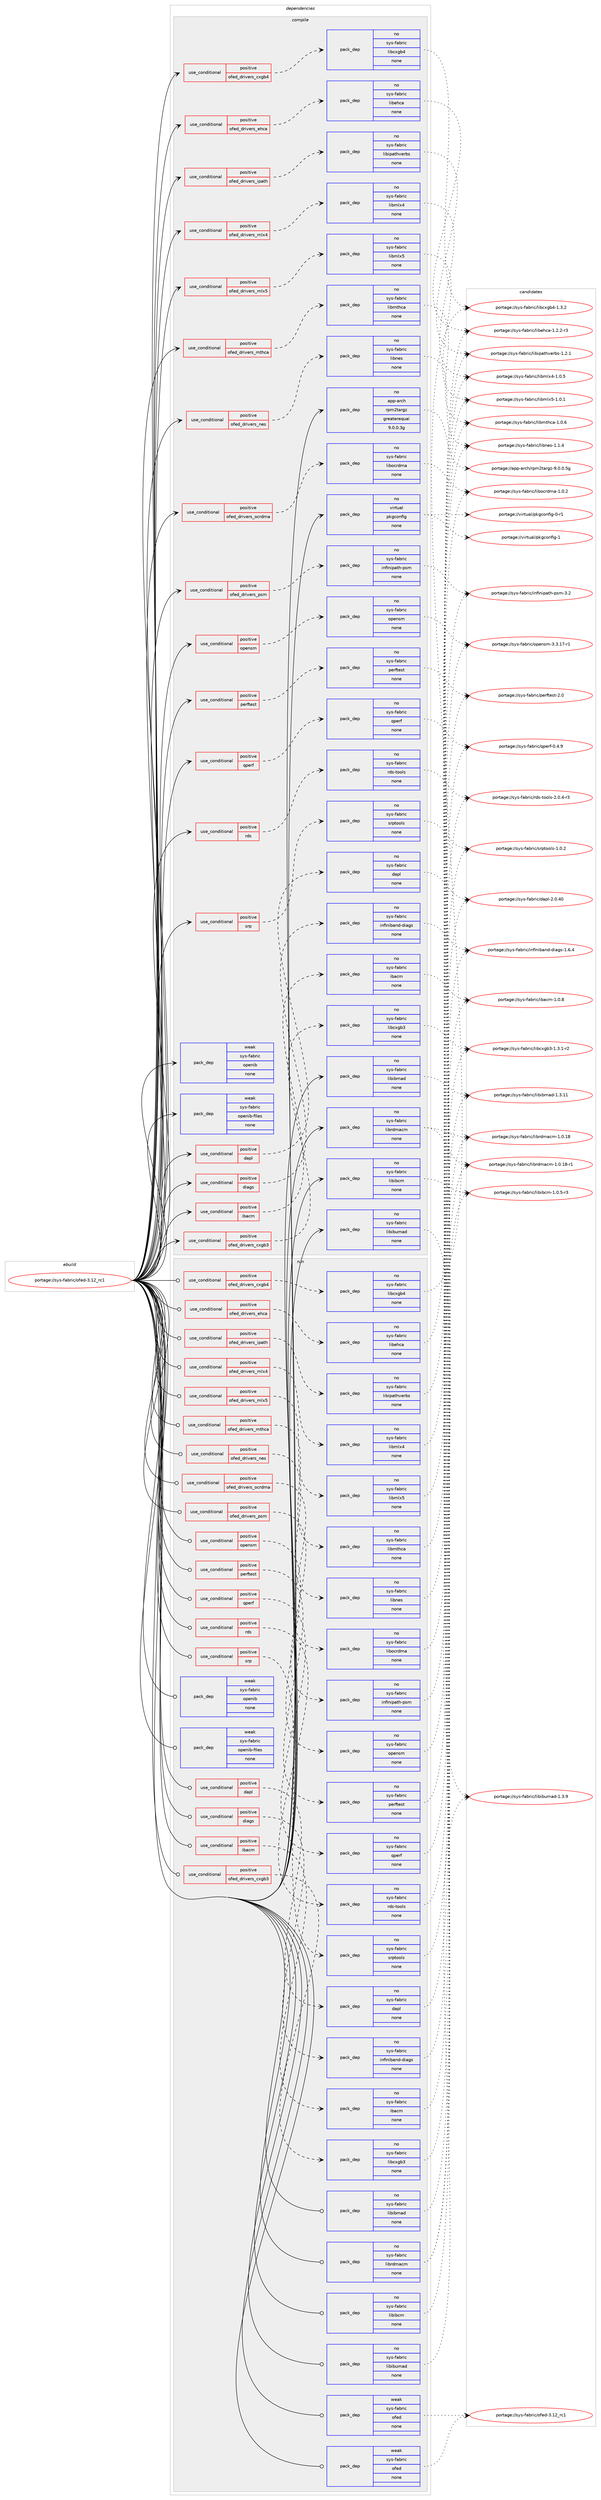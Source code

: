 digraph prolog {

# *************
# Graph options
# *************

newrank=true;
concentrate=true;
compound=true;
graph [rankdir=LR,fontname=Helvetica,fontsize=10,ranksep=1.5];#, ranksep=2.5, nodesep=0.2];
edge  [arrowhead=vee];
node  [fontname=Helvetica,fontsize=10];

# **********
# The ebuild
# **********

subgraph cluster_leftcol {
color=gray;
rank=same;
label=<<i>ebuild</i>>;
id [label="portage://sys-fabric/ofed-3.12_rc1", color=red, width=4, href="../sys-fabric/ofed-3.12_rc1.svg"];
}

# ****************
# The dependencies
# ****************

subgraph cluster_midcol {
color=gray;
label=<<i>dependencies</i>>;
subgraph cluster_compile {
fillcolor="#eeeeee";
style=filled;
label=<<i>compile</i>>;
subgraph cond1804 {
dependency11317 [label=<<TABLE BORDER="0" CELLBORDER="1" CELLSPACING="0" CELLPADDING="4"><TR><TD ROWSPAN="3" CELLPADDING="10">use_conditional</TD></TR><TR><TD>positive</TD></TR><TR><TD>dapl</TD></TR></TABLE>>, shape=none, color=red];
subgraph pack9210 {
dependency11318 [label=<<TABLE BORDER="0" CELLBORDER="1" CELLSPACING="0" CELLPADDING="4" WIDTH="220"><TR><TD ROWSPAN="6" CELLPADDING="30">pack_dep</TD></TR><TR><TD WIDTH="110">no</TD></TR><TR><TD>sys-fabric</TD></TR><TR><TD>dapl</TD></TR><TR><TD>none</TD></TR><TR><TD></TD></TR></TABLE>>, shape=none, color=blue];
}
dependency11317:e -> dependency11318:w [weight=20,style="dashed",arrowhead="vee"];
}
id:e -> dependency11317:w [weight=20,style="solid",arrowhead="vee"];
subgraph cond1805 {
dependency11319 [label=<<TABLE BORDER="0" CELLBORDER="1" CELLSPACING="0" CELLPADDING="4"><TR><TD ROWSPAN="3" CELLPADDING="10">use_conditional</TD></TR><TR><TD>positive</TD></TR><TR><TD>diags</TD></TR></TABLE>>, shape=none, color=red];
subgraph pack9211 {
dependency11320 [label=<<TABLE BORDER="0" CELLBORDER="1" CELLSPACING="0" CELLPADDING="4" WIDTH="220"><TR><TD ROWSPAN="6" CELLPADDING="30">pack_dep</TD></TR><TR><TD WIDTH="110">no</TD></TR><TR><TD>sys-fabric</TD></TR><TR><TD>infiniband-diags</TD></TR><TR><TD>none</TD></TR><TR><TD></TD></TR></TABLE>>, shape=none, color=blue];
}
dependency11319:e -> dependency11320:w [weight=20,style="dashed",arrowhead="vee"];
}
id:e -> dependency11319:w [weight=20,style="solid",arrowhead="vee"];
subgraph cond1806 {
dependency11321 [label=<<TABLE BORDER="0" CELLBORDER="1" CELLSPACING="0" CELLPADDING="4"><TR><TD ROWSPAN="3" CELLPADDING="10">use_conditional</TD></TR><TR><TD>positive</TD></TR><TR><TD>ibacm</TD></TR></TABLE>>, shape=none, color=red];
subgraph pack9212 {
dependency11322 [label=<<TABLE BORDER="0" CELLBORDER="1" CELLSPACING="0" CELLPADDING="4" WIDTH="220"><TR><TD ROWSPAN="6" CELLPADDING="30">pack_dep</TD></TR><TR><TD WIDTH="110">no</TD></TR><TR><TD>sys-fabric</TD></TR><TR><TD>ibacm</TD></TR><TR><TD>none</TD></TR><TR><TD></TD></TR></TABLE>>, shape=none, color=blue];
}
dependency11321:e -> dependency11322:w [weight=20,style="dashed",arrowhead="vee"];
}
id:e -> dependency11321:w [weight=20,style="solid",arrowhead="vee"];
subgraph cond1807 {
dependency11323 [label=<<TABLE BORDER="0" CELLBORDER="1" CELLSPACING="0" CELLPADDING="4"><TR><TD ROWSPAN="3" CELLPADDING="10">use_conditional</TD></TR><TR><TD>positive</TD></TR><TR><TD>ofed_drivers_cxgb3</TD></TR></TABLE>>, shape=none, color=red];
subgraph pack9213 {
dependency11324 [label=<<TABLE BORDER="0" CELLBORDER="1" CELLSPACING="0" CELLPADDING="4" WIDTH="220"><TR><TD ROWSPAN="6" CELLPADDING="30">pack_dep</TD></TR><TR><TD WIDTH="110">no</TD></TR><TR><TD>sys-fabric</TD></TR><TR><TD>libcxgb3</TD></TR><TR><TD>none</TD></TR><TR><TD></TD></TR></TABLE>>, shape=none, color=blue];
}
dependency11323:e -> dependency11324:w [weight=20,style="dashed",arrowhead="vee"];
}
id:e -> dependency11323:w [weight=20,style="solid",arrowhead="vee"];
subgraph cond1808 {
dependency11325 [label=<<TABLE BORDER="0" CELLBORDER="1" CELLSPACING="0" CELLPADDING="4"><TR><TD ROWSPAN="3" CELLPADDING="10">use_conditional</TD></TR><TR><TD>positive</TD></TR><TR><TD>ofed_drivers_cxgb4</TD></TR></TABLE>>, shape=none, color=red];
subgraph pack9214 {
dependency11326 [label=<<TABLE BORDER="0" CELLBORDER="1" CELLSPACING="0" CELLPADDING="4" WIDTH="220"><TR><TD ROWSPAN="6" CELLPADDING="30">pack_dep</TD></TR><TR><TD WIDTH="110">no</TD></TR><TR><TD>sys-fabric</TD></TR><TR><TD>libcxgb4</TD></TR><TR><TD>none</TD></TR><TR><TD></TD></TR></TABLE>>, shape=none, color=blue];
}
dependency11325:e -> dependency11326:w [weight=20,style="dashed",arrowhead="vee"];
}
id:e -> dependency11325:w [weight=20,style="solid",arrowhead="vee"];
subgraph cond1809 {
dependency11327 [label=<<TABLE BORDER="0" CELLBORDER="1" CELLSPACING="0" CELLPADDING="4"><TR><TD ROWSPAN="3" CELLPADDING="10">use_conditional</TD></TR><TR><TD>positive</TD></TR><TR><TD>ofed_drivers_ehca</TD></TR></TABLE>>, shape=none, color=red];
subgraph pack9215 {
dependency11328 [label=<<TABLE BORDER="0" CELLBORDER="1" CELLSPACING="0" CELLPADDING="4" WIDTH="220"><TR><TD ROWSPAN="6" CELLPADDING="30">pack_dep</TD></TR><TR><TD WIDTH="110">no</TD></TR><TR><TD>sys-fabric</TD></TR><TR><TD>libehca</TD></TR><TR><TD>none</TD></TR><TR><TD></TD></TR></TABLE>>, shape=none, color=blue];
}
dependency11327:e -> dependency11328:w [weight=20,style="dashed",arrowhead="vee"];
}
id:e -> dependency11327:w [weight=20,style="solid",arrowhead="vee"];
subgraph cond1810 {
dependency11329 [label=<<TABLE BORDER="0" CELLBORDER="1" CELLSPACING="0" CELLPADDING="4"><TR><TD ROWSPAN="3" CELLPADDING="10">use_conditional</TD></TR><TR><TD>positive</TD></TR><TR><TD>ofed_drivers_ipath</TD></TR></TABLE>>, shape=none, color=red];
subgraph pack9216 {
dependency11330 [label=<<TABLE BORDER="0" CELLBORDER="1" CELLSPACING="0" CELLPADDING="4" WIDTH="220"><TR><TD ROWSPAN="6" CELLPADDING="30">pack_dep</TD></TR><TR><TD WIDTH="110">no</TD></TR><TR><TD>sys-fabric</TD></TR><TR><TD>libipathverbs</TD></TR><TR><TD>none</TD></TR><TR><TD></TD></TR></TABLE>>, shape=none, color=blue];
}
dependency11329:e -> dependency11330:w [weight=20,style="dashed",arrowhead="vee"];
}
id:e -> dependency11329:w [weight=20,style="solid",arrowhead="vee"];
subgraph cond1811 {
dependency11331 [label=<<TABLE BORDER="0" CELLBORDER="1" CELLSPACING="0" CELLPADDING="4"><TR><TD ROWSPAN="3" CELLPADDING="10">use_conditional</TD></TR><TR><TD>positive</TD></TR><TR><TD>ofed_drivers_mlx4</TD></TR></TABLE>>, shape=none, color=red];
subgraph pack9217 {
dependency11332 [label=<<TABLE BORDER="0" CELLBORDER="1" CELLSPACING="0" CELLPADDING="4" WIDTH="220"><TR><TD ROWSPAN="6" CELLPADDING="30">pack_dep</TD></TR><TR><TD WIDTH="110">no</TD></TR><TR><TD>sys-fabric</TD></TR><TR><TD>libmlx4</TD></TR><TR><TD>none</TD></TR><TR><TD></TD></TR></TABLE>>, shape=none, color=blue];
}
dependency11331:e -> dependency11332:w [weight=20,style="dashed",arrowhead="vee"];
}
id:e -> dependency11331:w [weight=20,style="solid",arrowhead="vee"];
subgraph cond1812 {
dependency11333 [label=<<TABLE BORDER="0" CELLBORDER="1" CELLSPACING="0" CELLPADDING="4"><TR><TD ROWSPAN="3" CELLPADDING="10">use_conditional</TD></TR><TR><TD>positive</TD></TR><TR><TD>ofed_drivers_mlx5</TD></TR></TABLE>>, shape=none, color=red];
subgraph pack9218 {
dependency11334 [label=<<TABLE BORDER="0" CELLBORDER="1" CELLSPACING="0" CELLPADDING="4" WIDTH="220"><TR><TD ROWSPAN="6" CELLPADDING="30">pack_dep</TD></TR><TR><TD WIDTH="110">no</TD></TR><TR><TD>sys-fabric</TD></TR><TR><TD>libmlx5</TD></TR><TR><TD>none</TD></TR><TR><TD></TD></TR></TABLE>>, shape=none, color=blue];
}
dependency11333:e -> dependency11334:w [weight=20,style="dashed",arrowhead="vee"];
}
id:e -> dependency11333:w [weight=20,style="solid",arrowhead="vee"];
subgraph cond1813 {
dependency11335 [label=<<TABLE BORDER="0" CELLBORDER="1" CELLSPACING="0" CELLPADDING="4"><TR><TD ROWSPAN="3" CELLPADDING="10">use_conditional</TD></TR><TR><TD>positive</TD></TR><TR><TD>ofed_drivers_mthca</TD></TR></TABLE>>, shape=none, color=red];
subgraph pack9219 {
dependency11336 [label=<<TABLE BORDER="0" CELLBORDER="1" CELLSPACING="0" CELLPADDING="4" WIDTH="220"><TR><TD ROWSPAN="6" CELLPADDING="30">pack_dep</TD></TR><TR><TD WIDTH="110">no</TD></TR><TR><TD>sys-fabric</TD></TR><TR><TD>libmthca</TD></TR><TR><TD>none</TD></TR><TR><TD></TD></TR></TABLE>>, shape=none, color=blue];
}
dependency11335:e -> dependency11336:w [weight=20,style="dashed",arrowhead="vee"];
}
id:e -> dependency11335:w [weight=20,style="solid",arrowhead="vee"];
subgraph cond1814 {
dependency11337 [label=<<TABLE BORDER="0" CELLBORDER="1" CELLSPACING="0" CELLPADDING="4"><TR><TD ROWSPAN="3" CELLPADDING="10">use_conditional</TD></TR><TR><TD>positive</TD></TR><TR><TD>ofed_drivers_nes</TD></TR></TABLE>>, shape=none, color=red];
subgraph pack9220 {
dependency11338 [label=<<TABLE BORDER="0" CELLBORDER="1" CELLSPACING="0" CELLPADDING="4" WIDTH="220"><TR><TD ROWSPAN="6" CELLPADDING="30">pack_dep</TD></TR><TR><TD WIDTH="110">no</TD></TR><TR><TD>sys-fabric</TD></TR><TR><TD>libnes</TD></TR><TR><TD>none</TD></TR><TR><TD></TD></TR></TABLE>>, shape=none, color=blue];
}
dependency11337:e -> dependency11338:w [weight=20,style="dashed",arrowhead="vee"];
}
id:e -> dependency11337:w [weight=20,style="solid",arrowhead="vee"];
subgraph cond1815 {
dependency11339 [label=<<TABLE BORDER="0" CELLBORDER="1" CELLSPACING="0" CELLPADDING="4"><TR><TD ROWSPAN="3" CELLPADDING="10">use_conditional</TD></TR><TR><TD>positive</TD></TR><TR><TD>ofed_drivers_ocrdma</TD></TR></TABLE>>, shape=none, color=red];
subgraph pack9221 {
dependency11340 [label=<<TABLE BORDER="0" CELLBORDER="1" CELLSPACING="0" CELLPADDING="4" WIDTH="220"><TR><TD ROWSPAN="6" CELLPADDING="30">pack_dep</TD></TR><TR><TD WIDTH="110">no</TD></TR><TR><TD>sys-fabric</TD></TR><TR><TD>libocrdma</TD></TR><TR><TD>none</TD></TR><TR><TD></TD></TR></TABLE>>, shape=none, color=blue];
}
dependency11339:e -> dependency11340:w [weight=20,style="dashed",arrowhead="vee"];
}
id:e -> dependency11339:w [weight=20,style="solid",arrowhead="vee"];
subgraph cond1816 {
dependency11341 [label=<<TABLE BORDER="0" CELLBORDER="1" CELLSPACING="0" CELLPADDING="4"><TR><TD ROWSPAN="3" CELLPADDING="10">use_conditional</TD></TR><TR><TD>positive</TD></TR><TR><TD>ofed_drivers_psm</TD></TR></TABLE>>, shape=none, color=red];
subgraph pack9222 {
dependency11342 [label=<<TABLE BORDER="0" CELLBORDER="1" CELLSPACING="0" CELLPADDING="4" WIDTH="220"><TR><TD ROWSPAN="6" CELLPADDING="30">pack_dep</TD></TR><TR><TD WIDTH="110">no</TD></TR><TR><TD>sys-fabric</TD></TR><TR><TD>infinipath-psm</TD></TR><TR><TD>none</TD></TR><TR><TD></TD></TR></TABLE>>, shape=none, color=blue];
}
dependency11341:e -> dependency11342:w [weight=20,style="dashed",arrowhead="vee"];
}
id:e -> dependency11341:w [weight=20,style="solid",arrowhead="vee"];
subgraph cond1817 {
dependency11343 [label=<<TABLE BORDER="0" CELLBORDER="1" CELLSPACING="0" CELLPADDING="4"><TR><TD ROWSPAN="3" CELLPADDING="10">use_conditional</TD></TR><TR><TD>positive</TD></TR><TR><TD>opensm</TD></TR></TABLE>>, shape=none, color=red];
subgraph pack9223 {
dependency11344 [label=<<TABLE BORDER="0" CELLBORDER="1" CELLSPACING="0" CELLPADDING="4" WIDTH="220"><TR><TD ROWSPAN="6" CELLPADDING="30">pack_dep</TD></TR><TR><TD WIDTH="110">no</TD></TR><TR><TD>sys-fabric</TD></TR><TR><TD>opensm</TD></TR><TR><TD>none</TD></TR><TR><TD></TD></TR></TABLE>>, shape=none, color=blue];
}
dependency11343:e -> dependency11344:w [weight=20,style="dashed",arrowhead="vee"];
}
id:e -> dependency11343:w [weight=20,style="solid",arrowhead="vee"];
subgraph cond1818 {
dependency11345 [label=<<TABLE BORDER="0" CELLBORDER="1" CELLSPACING="0" CELLPADDING="4"><TR><TD ROWSPAN="3" CELLPADDING="10">use_conditional</TD></TR><TR><TD>positive</TD></TR><TR><TD>perftest</TD></TR></TABLE>>, shape=none, color=red];
subgraph pack9224 {
dependency11346 [label=<<TABLE BORDER="0" CELLBORDER="1" CELLSPACING="0" CELLPADDING="4" WIDTH="220"><TR><TD ROWSPAN="6" CELLPADDING="30">pack_dep</TD></TR><TR><TD WIDTH="110">no</TD></TR><TR><TD>sys-fabric</TD></TR><TR><TD>perftest</TD></TR><TR><TD>none</TD></TR><TR><TD></TD></TR></TABLE>>, shape=none, color=blue];
}
dependency11345:e -> dependency11346:w [weight=20,style="dashed",arrowhead="vee"];
}
id:e -> dependency11345:w [weight=20,style="solid",arrowhead="vee"];
subgraph cond1819 {
dependency11347 [label=<<TABLE BORDER="0" CELLBORDER="1" CELLSPACING="0" CELLPADDING="4"><TR><TD ROWSPAN="3" CELLPADDING="10">use_conditional</TD></TR><TR><TD>positive</TD></TR><TR><TD>qperf</TD></TR></TABLE>>, shape=none, color=red];
subgraph pack9225 {
dependency11348 [label=<<TABLE BORDER="0" CELLBORDER="1" CELLSPACING="0" CELLPADDING="4" WIDTH="220"><TR><TD ROWSPAN="6" CELLPADDING="30">pack_dep</TD></TR><TR><TD WIDTH="110">no</TD></TR><TR><TD>sys-fabric</TD></TR><TR><TD>qperf</TD></TR><TR><TD>none</TD></TR><TR><TD></TD></TR></TABLE>>, shape=none, color=blue];
}
dependency11347:e -> dependency11348:w [weight=20,style="dashed",arrowhead="vee"];
}
id:e -> dependency11347:w [weight=20,style="solid",arrowhead="vee"];
subgraph cond1820 {
dependency11349 [label=<<TABLE BORDER="0" CELLBORDER="1" CELLSPACING="0" CELLPADDING="4"><TR><TD ROWSPAN="3" CELLPADDING="10">use_conditional</TD></TR><TR><TD>positive</TD></TR><TR><TD>rds</TD></TR></TABLE>>, shape=none, color=red];
subgraph pack9226 {
dependency11350 [label=<<TABLE BORDER="0" CELLBORDER="1" CELLSPACING="0" CELLPADDING="4" WIDTH="220"><TR><TD ROWSPAN="6" CELLPADDING="30">pack_dep</TD></TR><TR><TD WIDTH="110">no</TD></TR><TR><TD>sys-fabric</TD></TR><TR><TD>rds-tools</TD></TR><TR><TD>none</TD></TR><TR><TD></TD></TR></TABLE>>, shape=none, color=blue];
}
dependency11349:e -> dependency11350:w [weight=20,style="dashed",arrowhead="vee"];
}
id:e -> dependency11349:w [weight=20,style="solid",arrowhead="vee"];
subgraph cond1821 {
dependency11351 [label=<<TABLE BORDER="0" CELLBORDER="1" CELLSPACING="0" CELLPADDING="4"><TR><TD ROWSPAN="3" CELLPADDING="10">use_conditional</TD></TR><TR><TD>positive</TD></TR><TR><TD>srp</TD></TR></TABLE>>, shape=none, color=red];
subgraph pack9227 {
dependency11352 [label=<<TABLE BORDER="0" CELLBORDER="1" CELLSPACING="0" CELLPADDING="4" WIDTH="220"><TR><TD ROWSPAN="6" CELLPADDING="30">pack_dep</TD></TR><TR><TD WIDTH="110">no</TD></TR><TR><TD>sys-fabric</TD></TR><TR><TD>srptools</TD></TR><TR><TD>none</TD></TR><TR><TD></TD></TR></TABLE>>, shape=none, color=blue];
}
dependency11351:e -> dependency11352:w [weight=20,style="dashed",arrowhead="vee"];
}
id:e -> dependency11351:w [weight=20,style="solid",arrowhead="vee"];
subgraph pack9228 {
dependency11353 [label=<<TABLE BORDER="0" CELLBORDER="1" CELLSPACING="0" CELLPADDING="4" WIDTH="220"><TR><TD ROWSPAN="6" CELLPADDING="30">pack_dep</TD></TR><TR><TD WIDTH="110">no</TD></TR><TR><TD>app-arch</TD></TR><TR><TD>rpm2targz</TD></TR><TR><TD>greaterequal</TD></TR><TR><TD>9.0.0.3g</TD></TR></TABLE>>, shape=none, color=blue];
}
id:e -> dependency11353:w [weight=20,style="solid",arrowhead="vee"];
subgraph pack9229 {
dependency11354 [label=<<TABLE BORDER="0" CELLBORDER="1" CELLSPACING="0" CELLPADDING="4" WIDTH="220"><TR><TD ROWSPAN="6" CELLPADDING="30">pack_dep</TD></TR><TR><TD WIDTH="110">no</TD></TR><TR><TD>sys-fabric</TD></TR><TR><TD>libibcm</TD></TR><TR><TD>none</TD></TR><TR><TD></TD></TR></TABLE>>, shape=none, color=blue];
}
id:e -> dependency11354:w [weight=20,style="solid",arrowhead="vee"];
subgraph pack9230 {
dependency11355 [label=<<TABLE BORDER="0" CELLBORDER="1" CELLSPACING="0" CELLPADDING="4" WIDTH="220"><TR><TD ROWSPAN="6" CELLPADDING="30">pack_dep</TD></TR><TR><TD WIDTH="110">no</TD></TR><TR><TD>sys-fabric</TD></TR><TR><TD>libibmad</TD></TR><TR><TD>none</TD></TR><TR><TD></TD></TR></TABLE>>, shape=none, color=blue];
}
id:e -> dependency11355:w [weight=20,style="solid",arrowhead="vee"];
subgraph pack9231 {
dependency11356 [label=<<TABLE BORDER="0" CELLBORDER="1" CELLSPACING="0" CELLPADDING="4" WIDTH="220"><TR><TD ROWSPAN="6" CELLPADDING="30">pack_dep</TD></TR><TR><TD WIDTH="110">no</TD></TR><TR><TD>sys-fabric</TD></TR><TR><TD>libibumad</TD></TR><TR><TD>none</TD></TR><TR><TD></TD></TR></TABLE>>, shape=none, color=blue];
}
id:e -> dependency11356:w [weight=20,style="solid",arrowhead="vee"];
subgraph pack9232 {
dependency11357 [label=<<TABLE BORDER="0" CELLBORDER="1" CELLSPACING="0" CELLPADDING="4" WIDTH="220"><TR><TD ROWSPAN="6" CELLPADDING="30">pack_dep</TD></TR><TR><TD WIDTH="110">no</TD></TR><TR><TD>sys-fabric</TD></TR><TR><TD>librdmacm</TD></TR><TR><TD>none</TD></TR><TR><TD></TD></TR></TABLE>>, shape=none, color=blue];
}
id:e -> dependency11357:w [weight=20,style="solid",arrowhead="vee"];
subgraph pack9233 {
dependency11358 [label=<<TABLE BORDER="0" CELLBORDER="1" CELLSPACING="0" CELLPADDING="4" WIDTH="220"><TR><TD ROWSPAN="6" CELLPADDING="30">pack_dep</TD></TR><TR><TD WIDTH="110">no</TD></TR><TR><TD>virtual</TD></TR><TR><TD>pkgconfig</TD></TR><TR><TD>none</TD></TR><TR><TD></TD></TR></TABLE>>, shape=none, color=blue];
}
id:e -> dependency11358:w [weight=20,style="solid",arrowhead="vee"];
subgraph pack9234 {
dependency11359 [label=<<TABLE BORDER="0" CELLBORDER="1" CELLSPACING="0" CELLPADDING="4" WIDTH="220"><TR><TD ROWSPAN="6" CELLPADDING="30">pack_dep</TD></TR><TR><TD WIDTH="110">weak</TD></TR><TR><TD>sys-fabric</TD></TR><TR><TD>openib</TD></TR><TR><TD>none</TD></TR><TR><TD></TD></TR></TABLE>>, shape=none, color=blue];
}
id:e -> dependency11359:w [weight=20,style="solid",arrowhead="vee"];
subgraph pack9235 {
dependency11360 [label=<<TABLE BORDER="0" CELLBORDER="1" CELLSPACING="0" CELLPADDING="4" WIDTH="220"><TR><TD ROWSPAN="6" CELLPADDING="30">pack_dep</TD></TR><TR><TD WIDTH="110">weak</TD></TR><TR><TD>sys-fabric</TD></TR><TR><TD>openib-files</TD></TR><TR><TD>none</TD></TR><TR><TD></TD></TR></TABLE>>, shape=none, color=blue];
}
id:e -> dependency11360:w [weight=20,style="solid",arrowhead="vee"];
}
subgraph cluster_compileandrun {
fillcolor="#eeeeee";
style=filled;
label=<<i>compile and run</i>>;
}
subgraph cluster_run {
fillcolor="#eeeeee";
style=filled;
label=<<i>run</i>>;
subgraph cond1822 {
dependency11361 [label=<<TABLE BORDER="0" CELLBORDER="1" CELLSPACING="0" CELLPADDING="4"><TR><TD ROWSPAN="3" CELLPADDING="10">use_conditional</TD></TR><TR><TD>positive</TD></TR><TR><TD>dapl</TD></TR></TABLE>>, shape=none, color=red];
subgraph pack9236 {
dependency11362 [label=<<TABLE BORDER="0" CELLBORDER="1" CELLSPACING="0" CELLPADDING="4" WIDTH="220"><TR><TD ROWSPAN="6" CELLPADDING="30">pack_dep</TD></TR><TR><TD WIDTH="110">no</TD></TR><TR><TD>sys-fabric</TD></TR><TR><TD>dapl</TD></TR><TR><TD>none</TD></TR><TR><TD></TD></TR></TABLE>>, shape=none, color=blue];
}
dependency11361:e -> dependency11362:w [weight=20,style="dashed",arrowhead="vee"];
}
id:e -> dependency11361:w [weight=20,style="solid",arrowhead="odot"];
subgraph cond1823 {
dependency11363 [label=<<TABLE BORDER="0" CELLBORDER="1" CELLSPACING="0" CELLPADDING="4"><TR><TD ROWSPAN="3" CELLPADDING="10">use_conditional</TD></TR><TR><TD>positive</TD></TR><TR><TD>diags</TD></TR></TABLE>>, shape=none, color=red];
subgraph pack9237 {
dependency11364 [label=<<TABLE BORDER="0" CELLBORDER="1" CELLSPACING="0" CELLPADDING="4" WIDTH="220"><TR><TD ROWSPAN="6" CELLPADDING="30">pack_dep</TD></TR><TR><TD WIDTH="110">no</TD></TR><TR><TD>sys-fabric</TD></TR><TR><TD>infiniband-diags</TD></TR><TR><TD>none</TD></TR><TR><TD></TD></TR></TABLE>>, shape=none, color=blue];
}
dependency11363:e -> dependency11364:w [weight=20,style="dashed",arrowhead="vee"];
}
id:e -> dependency11363:w [weight=20,style="solid",arrowhead="odot"];
subgraph cond1824 {
dependency11365 [label=<<TABLE BORDER="0" CELLBORDER="1" CELLSPACING="0" CELLPADDING="4"><TR><TD ROWSPAN="3" CELLPADDING="10">use_conditional</TD></TR><TR><TD>positive</TD></TR><TR><TD>ibacm</TD></TR></TABLE>>, shape=none, color=red];
subgraph pack9238 {
dependency11366 [label=<<TABLE BORDER="0" CELLBORDER="1" CELLSPACING="0" CELLPADDING="4" WIDTH="220"><TR><TD ROWSPAN="6" CELLPADDING="30">pack_dep</TD></TR><TR><TD WIDTH="110">no</TD></TR><TR><TD>sys-fabric</TD></TR><TR><TD>ibacm</TD></TR><TR><TD>none</TD></TR><TR><TD></TD></TR></TABLE>>, shape=none, color=blue];
}
dependency11365:e -> dependency11366:w [weight=20,style="dashed",arrowhead="vee"];
}
id:e -> dependency11365:w [weight=20,style="solid",arrowhead="odot"];
subgraph cond1825 {
dependency11367 [label=<<TABLE BORDER="0" CELLBORDER="1" CELLSPACING="0" CELLPADDING="4"><TR><TD ROWSPAN="3" CELLPADDING="10">use_conditional</TD></TR><TR><TD>positive</TD></TR><TR><TD>ofed_drivers_cxgb3</TD></TR></TABLE>>, shape=none, color=red];
subgraph pack9239 {
dependency11368 [label=<<TABLE BORDER="0" CELLBORDER="1" CELLSPACING="0" CELLPADDING="4" WIDTH="220"><TR><TD ROWSPAN="6" CELLPADDING="30">pack_dep</TD></TR><TR><TD WIDTH="110">no</TD></TR><TR><TD>sys-fabric</TD></TR><TR><TD>libcxgb3</TD></TR><TR><TD>none</TD></TR><TR><TD></TD></TR></TABLE>>, shape=none, color=blue];
}
dependency11367:e -> dependency11368:w [weight=20,style="dashed",arrowhead="vee"];
}
id:e -> dependency11367:w [weight=20,style="solid",arrowhead="odot"];
subgraph cond1826 {
dependency11369 [label=<<TABLE BORDER="0" CELLBORDER="1" CELLSPACING="0" CELLPADDING="4"><TR><TD ROWSPAN="3" CELLPADDING="10">use_conditional</TD></TR><TR><TD>positive</TD></TR><TR><TD>ofed_drivers_cxgb4</TD></TR></TABLE>>, shape=none, color=red];
subgraph pack9240 {
dependency11370 [label=<<TABLE BORDER="0" CELLBORDER="1" CELLSPACING="0" CELLPADDING="4" WIDTH="220"><TR><TD ROWSPAN="6" CELLPADDING="30">pack_dep</TD></TR><TR><TD WIDTH="110">no</TD></TR><TR><TD>sys-fabric</TD></TR><TR><TD>libcxgb4</TD></TR><TR><TD>none</TD></TR><TR><TD></TD></TR></TABLE>>, shape=none, color=blue];
}
dependency11369:e -> dependency11370:w [weight=20,style="dashed",arrowhead="vee"];
}
id:e -> dependency11369:w [weight=20,style="solid",arrowhead="odot"];
subgraph cond1827 {
dependency11371 [label=<<TABLE BORDER="0" CELLBORDER="1" CELLSPACING="0" CELLPADDING="4"><TR><TD ROWSPAN="3" CELLPADDING="10">use_conditional</TD></TR><TR><TD>positive</TD></TR><TR><TD>ofed_drivers_ehca</TD></TR></TABLE>>, shape=none, color=red];
subgraph pack9241 {
dependency11372 [label=<<TABLE BORDER="0" CELLBORDER="1" CELLSPACING="0" CELLPADDING="4" WIDTH="220"><TR><TD ROWSPAN="6" CELLPADDING="30">pack_dep</TD></TR><TR><TD WIDTH="110">no</TD></TR><TR><TD>sys-fabric</TD></TR><TR><TD>libehca</TD></TR><TR><TD>none</TD></TR><TR><TD></TD></TR></TABLE>>, shape=none, color=blue];
}
dependency11371:e -> dependency11372:w [weight=20,style="dashed",arrowhead="vee"];
}
id:e -> dependency11371:w [weight=20,style="solid",arrowhead="odot"];
subgraph cond1828 {
dependency11373 [label=<<TABLE BORDER="0" CELLBORDER="1" CELLSPACING="0" CELLPADDING="4"><TR><TD ROWSPAN="3" CELLPADDING="10">use_conditional</TD></TR><TR><TD>positive</TD></TR><TR><TD>ofed_drivers_ipath</TD></TR></TABLE>>, shape=none, color=red];
subgraph pack9242 {
dependency11374 [label=<<TABLE BORDER="0" CELLBORDER="1" CELLSPACING="0" CELLPADDING="4" WIDTH="220"><TR><TD ROWSPAN="6" CELLPADDING="30">pack_dep</TD></TR><TR><TD WIDTH="110">no</TD></TR><TR><TD>sys-fabric</TD></TR><TR><TD>libipathverbs</TD></TR><TR><TD>none</TD></TR><TR><TD></TD></TR></TABLE>>, shape=none, color=blue];
}
dependency11373:e -> dependency11374:w [weight=20,style="dashed",arrowhead="vee"];
}
id:e -> dependency11373:w [weight=20,style="solid",arrowhead="odot"];
subgraph cond1829 {
dependency11375 [label=<<TABLE BORDER="0" CELLBORDER="1" CELLSPACING="0" CELLPADDING="4"><TR><TD ROWSPAN="3" CELLPADDING="10">use_conditional</TD></TR><TR><TD>positive</TD></TR><TR><TD>ofed_drivers_mlx4</TD></TR></TABLE>>, shape=none, color=red];
subgraph pack9243 {
dependency11376 [label=<<TABLE BORDER="0" CELLBORDER="1" CELLSPACING="0" CELLPADDING="4" WIDTH="220"><TR><TD ROWSPAN="6" CELLPADDING="30">pack_dep</TD></TR><TR><TD WIDTH="110">no</TD></TR><TR><TD>sys-fabric</TD></TR><TR><TD>libmlx4</TD></TR><TR><TD>none</TD></TR><TR><TD></TD></TR></TABLE>>, shape=none, color=blue];
}
dependency11375:e -> dependency11376:w [weight=20,style="dashed",arrowhead="vee"];
}
id:e -> dependency11375:w [weight=20,style="solid",arrowhead="odot"];
subgraph cond1830 {
dependency11377 [label=<<TABLE BORDER="0" CELLBORDER="1" CELLSPACING="0" CELLPADDING="4"><TR><TD ROWSPAN="3" CELLPADDING="10">use_conditional</TD></TR><TR><TD>positive</TD></TR><TR><TD>ofed_drivers_mlx5</TD></TR></TABLE>>, shape=none, color=red];
subgraph pack9244 {
dependency11378 [label=<<TABLE BORDER="0" CELLBORDER="1" CELLSPACING="0" CELLPADDING="4" WIDTH="220"><TR><TD ROWSPAN="6" CELLPADDING="30">pack_dep</TD></TR><TR><TD WIDTH="110">no</TD></TR><TR><TD>sys-fabric</TD></TR><TR><TD>libmlx5</TD></TR><TR><TD>none</TD></TR><TR><TD></TD></TR></TABLE>>, shape=none, color=blue];
}
dependency11377:e -> dependency11378:w [weight=20,style="dashed",arrowhead="vee"];
}
id:e -> dependency11377:w [weight=20,style="solid",arrowhead="odot"];
subgraph cond1831 {
dependency11379 [label=<<TABLE BORDER="0" CELLBORDER="1" CELLSPACING="0" CELLPADDING="4"><TR><TD ROWSPAN="3" CELLPADDING="10">use_conditional</TD></TR><TR><TD>positive</TD></TR><TR><TD>ofed_drivers_mthca</TD></TR></TABLE>>, shape=none, color=red];
subgraph pack9245 {
dependency11380 [label=<<TABLE BORDER="0" CELLBORDER="1" CELLSPACING="0" CELLPADDING="4" WIDTH="220"><TR><TD ROWSPAN="6" CELLPADDING="30">pack_dep</TD></TR><TR><TD WIDTH="110">no</TD></TR><TR><TD>sys-fabric</TD></TR><TR><TD>libmthca</TD></TR><TR><TD>none</TD></TR><TR><TD></TD></TR></TABLE>>, shape=none, color=blue];
}
dependency11379:e -> dependency11380:w [weight=20,style="dashed",arrowhead="vee"];
}
id:e -> dependency11379:w [weight=20,style="solid",arrowhead="odot"];
subgraph cond1832 {
dependency11381 [label=<<TABLE BORDER="0" CELLBORDER="1" CELLSPACING="0" CELLPADDING="4"><TR><TD ROWSPAN="3" CELLPADDING="10">use_conditional</TD></TR><TR><TD>positive</TD></TR><TR><TD>ofed_drivers_nes</TD></TR></TABLE>>, shape=none, color=red];
subgraph pack9246 {
dependency11382 [label=<<TABLE BORDER="0" CELLBORDER="1" CELLSPACING="0" CELLPADDING="4" WIDTH="220"><TR><TD ROWSPAN="6" CELLPADDING="30">pack_dep</TD></TR><TR><TD WIDTH="110">no</TD></TR><TR><TD>sys-fabric</TD></TR><TR><TD>libnes</TD></TR><TR><TD>none</TD></TR><TR><TD></TD></TR></TABLE>>, shape=none, color=blue];
}
dependency11381:e -> dependency11382:w [weight=20,style="dashed",arrowhead="vee"];
}
id:e -> dependency11381:w [weight=20,style="solid",arrowhead="odot"];
subgraph cond1833 {
dependency11383 [label=<<TABLE BORDER="0" CELLBORDER="1" CELLSPACING="0" CELLPADDING="4"><TR><TD ROWSPAN="3" CELLPADDING="10">use_conditional</TD></TR><TR><TD>positive</TD></TR><TR><TD>ofed_drivers_ocrdma</TD></TR></TABLE>>, shape=none, color=red];
subgraph pack9247 {
dependency11384 [label=<<TABLE BORDER="0" CELLBORDER="1" CELLSPACING="0" CELLPADDING="4" WIDTH="220"><TR><TD ROWSPAN="6" CELLPADDING="30">pack_dep</TD></TR><TR><TD WIDTH="110">no</TD></TR><TR><TD>sys-fabric</TD></TR><TR><TD>libocrdma</TD></TR><TR><TD>none</TD></TR><TR><TD></TD></TR></TABLE>>, shape=none, color=blue];
}
dependency11383:e -> dependency11384:w [weight=20,style="dashed",arrowhead="vee"];
}
id:e -> dependency11383:w [weight=20,style="solid",arrowhead="odot"];
subgraph cond1834 {
dependency11385 [label=<<TABLE BORDER="0" CELLBORDER="1" CELLSPACING="0" CELLPADDING="4"><TR><TD ROWSPAN="3" CELLPADDING="10">use_conditional</TD></TR><TR><TD>positive</TD></TR><TR><TD>ofed_drivers_psm</TD></TR></TABLE>>, shape=none, color=red];
subgraph pack9248 {
dependency11386 [label=<<TABLE BORDER="0" CELLBORDER="1" CELLSPACING="0" CELLPADDING="4" WIDTH="220"><TR><TD ROWSPAN="6" CELLPADDING="30">pack_dep</TD></TR><TR><TD WIDTH="110">no</TD></TR><TR><TD>sys-fabric</TD></TR><TR><TD>infinipath-psm</TD></TR><TR><TD>none</TD></TR><TR><TD></TD></TR></TABLE>>, shape=none, color=blue];
}
dependency11385:e -> dependency11386:w [weight=20,style="dashed",arrowhead="vee"];
}
id:e -> dependency11385:w [weight=20,style="solid",arrowhead="odot"];
subgraph cond1835 {
dependency11387 [label=<<TABLE BORDER="0" CELLBORDER="1" CELLSPACING="0" CELLPADDING="4"><TR><TD ROWSPAN="3" CELLPADDING="10">use_conditional</TD></TR><TR><TD>positive</TD></TR><TR><TD>opensm</TD></TR></TABLE>>, shape=none, color=red];
subgraph pack9249 {
dependency11388 [label=<<TABLE BORDER="0" CELLBORDER="1" CELLSPACING="0" CELLPADDING="4" WIDTH="220"><TR><TD ROWSPAN="6" CELLPADDING="30">pack_dep</TD></TR><TR><TD WIDTH="110">no</TD></TR><TR><TD>sys-fabric</TD></TR><TR><TD>opensm</TD></TR><TR><TD>none</TD></TR><TR><TD></TD></TR></TABLE>>, shape=none, color=blue];
}
dependency11387:e -> dependency11388:w [weight=20,style="dashed",arrowhead="vee"];
}
id:e -> dependency11387:w [weight=20,style="solid",arrowhead="odot"];
subgraph cond1836 {
dependency11389 [label=<<TABLE BORDER="0" CELLBORDER="1" CELLSPACING="0" CELLPADDING="4"><TR><TD ROWSPAN="3" CELLPADDING="10">use_conditional</TD></TR><TR><TD>positive</TD></TR><TR><TD>perftest</TD></TR></TABLE>>, shape=none, color=red];
subgraph pack9250 {
dependency11390 [label=<<TABLE BORDER="0" CELLBORDER="1" CELLSPACING="0" CELLPADDING="4" WIDTH="220"><TR><TD ROWSPAN="6" CELLPADDING="30">pack_dep</TD></TR><TR><TD WIDTH="110">no</TD></TR><TR><TD>sys-fabric</TD></TR><TR><TD>perftest</TD></TR><TR><TD>none</TD></TR><TR><TD></TD></TR></TABLE>>, shape=none, color=blue];
}
dependency11389:e -> dependency11390:w [weight=20,style="dashed",arrowhead="vee"];
}
id:e -> dependency11389:w [weight=20,style="solid",arrowhead="odot"];
subgraph cond1837 {
dependency11391 [label=<<TABLE BORDER="0" CELLBORDER="1" CELLSPACING="0" CELLPADDING="4"><TR><TD ROWSPAN="3" CELLPADDING="10">use_conditional</TD></TR><TR><TD>positive</TD></TR><TR><TD>qperf</TD></TR></TABLE>>, shape=none, color=red];
subgraph pack9251 {
dependency11392 [label=<<TABLE BORDER="0" CELLBORDER="1" CELLSPACING="0" CELLPADDING="4" WIDTH="220"><TR><TD ROWSPAN="6" CELLPADDING="30">pack_dep</TD></TR><TR><TD WIDTH="110">no</TD></TR><TR><TD>sys-fabric</TD></TR><TR><TD>qperf</TD></TR><TR><TD>none</TD></TR><TR><TD></TD></TR></TABLE>>, shape=none, color=blue];
}
dependency11391:e -> dependency11392:w [weight=20,style="dashed",arrowhead="vee"];
}
id:e -> dependency11391:w [weight=20,style="solid",arrowhead="odot"];
subgraph cond1838 {
dependency11393 [label=<<TABLE BORDER="0" CELLBORDER="1" CELLSPACING="0" CELLPADDING="4"><TR><TD ROWSPAN="3" CELLPADDING="10">use_conditional</TD></TR><TR><TD>positive</TD></TR><TR><TD>rds</TD></TR></TABLE>>, shape=none, color=red];
subgraph pack9252 {
dependency11394 [label=<<TABLE BORDER="0" CELLBORDER="1" CELLSPACING="0" CELLPADDING="4" WIDTH="220"><TR><TD ROWSPAN="6" CELLPADDING="30">pack_dep</TD></TR><TR><TD WIDTH="110">no</TD></TR><TR><TD>sys-fabric</TD></TR><TR><TD>rds-tools</TD></TR><TR><TD>none</TD></TR><TR><TD></TD></TR></TABLE>>, shape=none, color=blue];
}
dependency11393:e -> dependency11394:w [weight=20,style="dashed",arrowhead="vee"];
}
id:e -> dependency11393:w [weight=20,style="solid",arrowhead="odot"];
subgraph cond1839 {
dependency11395 [label=<<TABLE BORDER="0" CELLBORDER="1" CELLSPACING="0" CELLPADDING="4"><TR><TD ROWSPAN="3" CELLPADDING="10">use_conditional</TD></TR><TR><TD>positive</TD></TR><TR><TD>srp</TD></TR></TABLE>>, shape=none, color=red];
subgraph pack9253 {
dependency11396 [label=<<TABLE BORDER="0" CELLBORDER="1" CELLSPACING="0" CELLPADDING="4" WIDTH="220"><TR><TD ROWSPAN="6" CELLPADDING="30">pack_dep</TD></TR><TR><TD WIDTH="110">no</TD></TR><TR><TD>sys-fabric</TD></TR><TR><TD>srptools</TD></TR><TR><TD>none</TD></TR><TR><TD></TD></TR></TABLE>>, shape=none, color=blue];
}
dependency11395:e -> dependency11396:w [weight=20,style="dashed",arrowhead="vee"];
}
id:e -> dependency11395:w [weight=20,style="solid",arrowhead="odot"];
subgraph pack9254 {
dependency11397 [label=<<TABLE BORDER="0" CELLBORDER="1" CELLSPACING="0" CELLPADDING="4" WIDTH="220"><TR><TD ROWSPAN="6" CELLPADDING="30">pack_dep</TD></TR><TR><TD WIDTH="110">no</TD></TR><TR><TD>sys-fabric</TD></TR><TR><TD>libibcm</TD></TR><TR><TD>none</TD></TR><TR><TD></TD></TR></TABLE>>, shape=none, color=blue];
}
id:e -> dependency11397:w [weight=20,style="solid",arrowhead="odot"];
subgraph pack9255 {
dependency11398 [label=<<TABLE BORDER="0" CELLBORDER="1" CELLSPACING="0" CELLPADDING="4" WIDTH="220"><TR><TD ROWSPAN="6" CELLPADDING="30">pack_dep</TD></TR><TR><TD WIDTH="110">no</TD></TR><TR><TD>sys-fabric</TD></TR><TR><TD>libibmad</TD></TR><TR><TD>none</TD></TR><TR><TD></TD></TR></TABLE>>, shape=none, color=blue];
}
id:e -> dependency11398:w [weight=20,style="solid",arrowhead="odot"];
subgraph pack9256 {
dependency11399 [label=<<TABLE BORDER="0" CELLBORDER="1" CELLSPACING="0" CELLPADDING="4" WIDTH="220"><TR><TD ROWSPAN="6" CELLPADDING="30">pack_dep</TD></TR><TR><TD WIDTH="110">no</TD></TR><TR><TD>sys-fabric</TD></TR><TR><TD>libibumad</TD></TR><TR><TD>none</TD></TR><TR><TD></TD></TR></TABLE>>, shape=none, color=blue];
}
id:e -> dependency11399:w [weight=20,style="solid",arrowhead="odot"];
subgraph pack9257 {
dependency11400 [label=<<TABLE BORDER="0" CELLBORDER="1" CELLSPACING="0" CELLPADDING="4" WIDTH="220"><TR><TD ROWSPAN="6" CELLPADDING="30">pack_dep</TD></TR><TR><TD WIDTH="110">no</TD></TR><TR><TD>sys-fabric</TD></TR><TR><TD>librdmacm</TD></TR><TR><TD>none</TD></TR><TR><TD></TD></TR></TABLE>>, shape=none, color=blue];
}
id:e -> dependency11400:w [weight=20,style="solid",arrowhead="odot"];
subgraph pack9258 {
dependency11401 [label=<<TABLE BORDER="0" CELLBORDER="1" CELLSPACING="0" CELLPADDING="4" WIDTH="220"><TR><TD ROWSPAN="6" CELLPADDING="30">pack_dep</TD></TR><TR><TD WIDTH="110">weak</TD></TR><TR><TD>sys-fabric</TD></TR><TR><TD>ofed</TD></TR><TR><TD>none</TD></TR><TR><TD></TD></TR></TABLE>>, shape=none, color=blue];
}
id:e -> dependency11401:w [weight=20,style="solid",arrowhead="odot"];
subgraph pack9259 {
dependency11402 [label=<<TABLE BORDER="0" CELLBORDER="1" CELLSPACING="0" CELLPADDING="4" WIDTH="220"><TR><TD ROWSPAN="6" CELLPADDING="30">pack_dep</TD></TR><TR><TD WIDTH="110">weak</TD></TR><TR><TD>sys-fabric</TD></TR><TR><TD>ofed</TD></TR><TR><TD>none</TD></TR><TR><TD></TD></TR></TABLE>>, shape=none, color=blue];
}
id:e -> dependency11402:w [weight=20,style="solid",arrowhead="odot"];
subgraph pack9260 {
dependency11403 [label=<<TABLE BORDER="0" CELLBORDER="1" CELLSPACING="0" CELLPADDING="4" WIDTH="220"><TR><TD ROWSPAN="6" CELLPADDING="30">pack_dep</TD></TR><TR><TD WIDTH="110">weak</TD></TR><TR><TD>sys-fabric</TD></TR><TR><TD>openib</TD></TR><TR><TD>none</TD></TR><TR><TD></TD></TR></TABLE>>, shape=none, color=blue];
}
id:e -> dependency11403:w [weight=20,style="solid",arrowhead="odot"];
subgraph pack9261 {
dependency11404 [label=<<TABLE BORDER="0" CELLBORDER="1" CELLSPACING="0" CELLPADDING="4" WIDTH="220"><TR><TD ROWSPAN="6" CELLPADDING="30">pack_dep</TD></TR><TR><TD WIDTH="110">weak</TD></TR><TR><TD>sys-fabric</TD></TR><TR><TD>openib-files</TD></TR><TR><TD>none</TD></TR><TR><TD></TD></TR></TABLE>>, shape=none, color=blue];
}
id:e -> dependency11404:w [weight=20,style="solid",arrowhead="odot"];
}
}

# **************
# The candidates
# **************

subgraph cluster_choices {
rank=same;
color=gray;
label=<<i>candidates</i>>;

subgraph choice9210 {
color=black;
nodesep=1;
choice11512111545102979811410599471009711210845504648465248 [label="portage://sys-fabric/dapl-2.0.40", color=red, width=4,href="../sys-fabric/dapl-2.0.40.svg"];
dependency11318:e -> choice11512111545102979811410599471009711210845504648465248:w [style=dotted,weight="100"];
}
subgraph choice9211 {
color=black;
nodesep=1;
choice115121115451029798114105994710511010210511010598971101004510010597103115454946544652 [label="portage://sys-fabric/infiniband-diags-1.6.4", color=red, width=4,href="../sys-fabric/infiniband-diags-1.6.4.svg"];
dependency11320:e -> choice115121115451029798114105994710511010210511010598971101004510010597103115454946544652:w [style=dotted,weight="100"];
}
subgraph choice9212 {
color=black;
nodesep=1;
choice1151211154510297981141059947105989799109454946484656 [label="portage://sys-fabric/ibacm-1.0.8", color=red, width=4,href="../sys-fabric/ibacm-1.0.8.svg"];
dependency11322:e -> choice1151211154510297981141059947105989799109454946484656:w [style=dotted,weight="100"];
}
subgraph choice9213 {
color=black;
nodesep=1;
choice1151211154510297981141059947108105989912010398514549465146494511450 [label="portage://sys-fabric/libcxgb3-1.3.1-r2", color=red, width=4,href="../sys-fabric/libcxgb3-1.3.1-r2.svg"];
dependency11324:e -> choice1151211154510297981141059947108105989912010398514549465146494511450:w [style=dotted,weight="100"];
}
subgraph choice9214 {
color=black;
nodesep=1;
choice115121115451029798114105994710810598991201039852454946514650 [label="portage://sys-fabric/libcxgb4-1.3.2", color=red, width=4,href="../sys-fabric/libcxgb4-1.3.2.svg"];
dependency11326:e -> choice115121115451029798114105994710810598991201039852454946514650:w [style=dotted,weight="100"];
}
subgraph choice9215 {
color=black;
nodesep=1;
choice11512111545102979811410599471081059810110499974549465046504511451 [label="portage://sys-fabric/libehca-1.2.2-r3", color=red, width=4,href="../sys-fabric/libehca-1.2.2-r3.svg"];
dependency11328:e -> choice11512111545102979811410599471081059810110499974549465046504511451:w [style=dotted,weight="100"];
}
subgraph choice9216 {
color=black;
nodesep=1;
choice1151211154510297981141059947108105981051129711610411810111498115454946504649 [label="portage://sys-fabric/libipathverbs-1.2.1", color=red, width=4,href="../sys-fabric/libipathverbs-1.2.1.svg"];
dependency11330:e -> choice1151211154510297981141059947108105981051129711610411810111498115454946504649:w [style=dotted,weight="100"];
}
subgraph choice9217 {
color=black;
nodesep=1;
choice11512111545102979811410599471081059810910812052454946484653 [label="portage://sys-fabric/libmlx4-1.0.5", color=red, width=4,href="../sys-fabric/libmlx4-1.0.5.svg"];
dependency11332:e -> choice11512111545102979811410599471081059810910812052454946484653:w [style=dotted,weight="100"];
}
subgraph choice9218 {
color=black;
nodesep=1;
choice11512111545102979811410599471081059810910812053454946484649 [label="portage://sys-fabric/libmlx5-1.0.1", color=red, width=4,href="../sys-fabric/libmlx5-1.0.1.svg"];
dependency11334:e -> choice11512111545102979811410599471081059810910812053454946484649:w [style=dotted,weight="100"];
}
subgraph choice9219 {
color=black;
nodesep=1;
choice1151211154510297981141059947108105981091161049997454946484654 [label="portage://sys-fabric/libmthca-1.0.6", color=red, width=4,href="../sys-fabric/libmthca-1.0.6.svg"];
dependency11336:e -> choice1151211154510297981141059947108105981091161049997454946484654:w [style=dotted,weight="100"];
}
subgraph choice9220 {
color=black;
nodesep=1;
choice115121115451029798114105994710810598110101115454946494652 [label="portage://sys-fabric/libnes-1.1.4", color=red, width=4,href="../sys-fabric/libnes-1.1.4.svg"];
dependency11338:e -> choice115121115451029798114105994710810598110101115454946494652:w [style=dotted,weight="100"];
}
subgraph choice9221 {
color=black;
nodesep=1;
choice1151211154510297981141059947108105981119911410010997454946484650 [label="portage://sys-fabric/libocrdma-1.0.2", color=red, width=4,href="../sys-fabric/libocrdma-1.0.2.svg"];
dependency11340:e -> choice1151211154510297981141059947108105981119911410010997454946484650:w [style=dotted,weight="100"];
}
subgraph choice9222 {
color=black;
nodesep=1;
choice1151211154510297981141059947105110102105110105112971161044511211510945514650 [label="portage://sys-fabric/infinipath-psm-3.2", color=red, width=4,href="../sys-fabric/infinipath-psm-3.2.svg"];
dependency11342:e -> choice1151211154510297981141059947105110102105110105112971161044511211510945514650:w [style=dotted,weight="100"];
}
subgraph choice9223 {
color=black;
nodesep=1;
choice1151211154510297981141059947111112101110115109455146514649554511449 [label="portage://sys-fabric/opensm-3.3.17-r1", color=red, width=4,href="../sys-fabric/opensm-3.3.17-r1.svg"];
dependency11344:e -> choice1151211154510297981141059947111112101110115109455146514649554511449:w [style=dotted,weight="100"];
}
subgraph choice9224 {
color=black;
nodesep=1;
choice115121115451029798114105994711210111410211610111511645504648 [label="portage://sys-fabric/perftest-2.0", color=red, width=4,href="../sys-fabric/perftest-2.0.svg"];
dependency11346:e -> choice115121115451029798114105994711210111410211610111511645504648:w [style=dotted,weight="100"];
}
subgraph choice9225 {
color=black;
nodesep=1;
choice1151211154510297981141059947113112101114102454846524657 [label="portage://sys-fabric/qperf-0.4.9", color=red, width=4,href="../sys-fabric/qperf-0.4.9.svg"];
dependency11348:e -> choice1151211154510297981141059947113112101114102454846524657:w [style=dotted,weight="100"];
}
subgraph choice9226 {
color=black;
nodesep=1;
choice1151211154510297981141059947114100115451161111111081154550464846524511451 [label="portage://sys-fabric/rds-tools-2.0.4-r3", color=red, width=4,href="../sys-fabric/rds-tools-2.0.4-r3.svg"];
dependency11350:e -> choice1151211154510297981141059947114100115451161111111081154550464846524511451:w [style=dotted,weight="100"];
}
subgraph choice9227 {
color=black;
nodesep=1;
choice1151211154510297981141059947115114112116111111108115454946484650 [label="portage://sys-fabric/srptools-1.0.2", color=red, width=4,href="../sys-fabric/srptools-1.0.2.svg"];
dependency11352:e -> choice1151211154510297981141059947115114112116111111108115454946484650:w [style=dotted,weight="100"];
}
subgraph choice9228 {
color=black;
nodesep=1;
choice971121124597114991044711411210950116971141031224557464846484653103 [label="portage://app-arch/rpm2targz-9.0.0.5g", color=red, width=4,href="../app-arch/rpm2targz-9.0.0.5g.svg"];
dependency11353:e -> choice971121124597114991044711411210950116971141031224557464846484653103:w [style=dotted,weight="100"];
}
subgraph choice9229 {
color=black;
nodesep=1;
choice11512111545102979811410599471081059810598991094549464846534511451 [label="portage://sys-fabric/libibcm-1.0.5-r3", color=red, width=4,href="../sys-fabric/libibcm-1.0.5-r3.svg"];
dependency11354:e -> choice11512111545102979811410599471081059810598991094549464846534511451:w [style=dotted,weight="100"];
}
subgraph choice9230 {
color=black;
nodesep=1;
choice115121115451029798114105994710810598105981099710045494651464949 [label="portage://sys-fabric/libibmad-1.3.11", color=red, width=4,href="../sys-fabric/libibmad-1.3.11.svg"];
dependency11355:e -> choice115121115451029798114105994710810598105981099710045494651464949:w [style=dotted,weight="100"];
}
subgraph choice9231 {
color=black;
nodesep=1;
choice1151211154510297981141059947108105981059811710997100454946514657 [label="portage://sys-fabric/libibumad-1.3.9", color=red, width=4,href="../sys-fabric/libibumad-1.3.9.svg"];
dependency11356:e -> choice1151211154510297981141059947108105981059811710997100454946514657:w [style=dotted,weight="100"];
}
subgraph choice9232 {
color=black;
nodesep=1;
choice1151211154510297981141059947108105981141001099799109454946484649564511449 [label="portage://sys-fabric/librdmacm-1.0.18-r1", color=red, width=4,href="../sys-fabric/librdmacm-1.0.18-r1.svg"];
choice115121115451029798114105994710810598114100109979910945494648464956 [label="portage://sys-fabric/librdmacm-1.0.18", color=red, width=4,href="../sys-fabric/librdmacm-1.0.18.svg"];
dependency11357:e -> choice1151211154510297981141059947108105981141001099799109454946484649564511449:w [style=dotted,weight="100"];
dependency11357:e -> choice115121115451029798114105994710810598114100109979910945494648464956:w [style=dotted,weight="100"];
}
subgraph choice9233 {
color=black;
nodesep=1;
choice1181051141161179710847112107103991111101021051034549 [label="portage://virtual/pkgconfig-1", color=red, width=4,href="../virtual/pkgconfig-1.svg"];
choice11810511411611797108471121071039911111010210510345484511449 [label="portage://virtual/pkgconfig-0-r1", color=red, width=4,href="../virtual/pkgconfig-0-r1.svg"];
dependency11358:e -> choice1181051141161179710847112107103991111101021051034549:w [style=dotted,weight="100"];
dependency11358:e -> choice11810511411611797108471121071039911111010210510345484511449:w [style=dotted,weight="100"];
}
subgraph choice9234 {
color=black;
nodesep=1;
}
subgraph choice9235 {
color=black;
nodesep=1;
}
subgraph choice9236 {
color=black;
nodesep=1;
choice11512111545102979811410599471009711210845504648465248 [label="portage://sys-fabric/dapl-2.0.40", color=red, width=4,href="../sys-fabric/dapl-2.0.40.svg"];
dependency11362:e -> choice11512111545102979811410599471009711210845504648465248:w [style=dotted,weight="100"];
}
subgraph choice9237 {
color=black;
nodesep=1;
choice115121115451029798114105994710511010210511010598971101004510010597103115454946544652 [label="portage://sys-fabric/infiniband-diags-1.6.4", color=red, width=4,href="../sys-fabric/infiniband-diags-1.6.4.svg"];
dependency11364:e -> choice115121115451029798114105994710511010210511010598971101004510010597103115454946544652:w [style=dotted,weight="100"];
}
subgraph choice9238 {
color=black;
nodesep=1;
choice1151211154510297981141059947105989799109454946484656 [label="portage://sys-fabric/ibacm-1.0.8", color=red, width=4,href="../sys-fabric/ibacm-1.0.8.svg"];
dependency11366:e -> choice1151211154510297981141059947105989799109454946484656:w [style=dotted,weight="100"];
}
subgraph choice9239 {
color=black;
nodesep=1;
choice1151211154510297981141059947108105989912010398514549465146494511450 [label="portage://sys-fabric/libcxgb3-1.3.1-r2", color=red, width=4,href="../sys-fabric/libcxgb3-1.3.1-r2.svg"];
dependency11368:e -> choice1151211154510297981141059947108105989912010398514549465146494511450:w [style=dotted,weight="100"];
}
subgraph choice9240 {
color=black;
nodesep=1;
choice115121115451029798114105994710810598991201039852454946514650 [label="portage://sys-fabric/libcxgb4-1.3.2", color=red, width=4,href="../sys-fabric/libcxgb4-1.3.2.svg"];
dependency11370:e -> choice115121115451029798114105994710810598991201039852454946514650:w [style=dotted,weight="100"];
}
subgraph choice9241 {
color=black;
nodesep=1;
choice11512111545102979811410599471081059810110499974549465046504511451 [label="portage://sys-fabric/libehca-1.2.2-r3", color=red, width=4,href="../sys-fabric/libehca-1.2.2-r3.svg"];
dependency11372:e -> choice11512111545102979811410599471081059810110499974549465046504511451:w [style=dotted,weight="100"];
}
subgraph choice9242 {
color=black;
nodesep=1;
choice1151211154510297981141059947108105981051129711610411810111498115454946504649 [label="portage://sys-fabric/libipathverbs-1.2.1", color=red, width=4,href="../sys-fabric/libipathverbs-1.2.1.svg"];
dependency11374:e -> choice1151211154510297981141059947108105981051129711610411810111498115454946504649:w [style=dotted,weight="100"];
}
subgraph choice9243 {
color=black;
nodesep=1;
choice11512111545102979811410599471081059810910812052454946484653 [label="portage://sys-fabric/libmlx4-1.0.5", color=red, width=4,href="../sys-fabric/libmlx4-1.0.5.svg"];
dependency11376:e -> choice11512111545102979811410599471081059810910812052454946484653:w [style=dotted,weight="100"];
}
subgraph choice9244 {
color=black;
nodesep=1;
choice11512111545102979811410599471081059810910812053454946484649 [label="portage://sys-fabric/libmlx5-1.0.1", color=red, width=4,href="../sys-fabric/libmlx5-1.0.1.svg"];
dependency11378:e -> choice11512111545102979811410599471081059810910812053454946484649:w [style=dotted,weight="100"];
}
subgraph choice9245 {
color=black;
nodesep=1;
choice1151211154510297981141059947108105981091161049997454946484654 [label="portage://sys-fabric/libmthca-1.0.6", color=red, width=4,href="../sys-fabric/libmthca-1.0.6.svg"];
dependency11380:e -> choice1151211154510297981141059947108105981091161049997454946484654:w [style=dotted,weight="100"];
}
subgraph choice9246 {
color=black;
nodesep=1;
choice115121115451029798114105994710810598110101115454946494652 [label="portage://sys-fabric/libnes-1.1.4", color=red, width=4,href="../sys-fabric/libnes-1.1.4.svg"];
dependency11382:e -> choice115121115451029798114105994710810598110101115454946494652:w [style=dotted,weight="100"];
}
subgraph choice9247 {
color=black;
nodesep=1;
choice1151211154510297981141059947108105981119911410010997454946484650 [label="portage://sys-fabric/libocrdma-1.0.2", color=red, width=4,href="../sys-fabric/libocrdma-1.0.2.svg"];
dependency11384:e -> choice1151211154510297981141059947108105981119911410010997454946484650:w [style=dotted,weight="100"];
}
subgraph choice9248 {
color=black;
nodesep=1;
choice1151211154510297981141059947105110102105110105112971161044511211510945514650 [label="portage://sys-fabric/infinipath-psm-3.2", color=red, width=4,href="../sys-fabric/infinipath-psm-3.2.svg"];
dependency11386:e -> choice1151211154510297981141059947105110102105110105112971161044511211510945514650:w [style=dotted,weight="100"];
}
subgraph choice9249 {
color=black;
nodesep=1;
choice1151211154510297981141059947111112101110115109455146514649554511449 [label="portage://sys-fabric/opensm-3.3.17-r1", color=red, width=4,href="../sys-fabric/opensm-3.3.17-r1.svg"];
dependency11388:e -> choice1151211154510297981141059947111112101110115109455146514649554511449:w [style=dotted,weight="100"];
}
subgraph choice9250 {
color=black;
nodesep=1;
choice115121115451029798114105994711210111410211610111511645504648 [label="portage://sys-fabric/perftest-2.0", color=red, width=4,href="../sys-fabric/perftest-2.0.svg"];
dependency11390:e -> choice115121115451029798114105994711210111410211610111511645504648:w [style=dotted,weight="100"];
}
subgraph choice9251 {
color=black;
nodesep=1;
choice1151211154510297981141059947113112101114102454846524657 [label="portage://sys-fabric/qperf-0.4.9", color=red, width=4,href="../sys-fabric/qperf-0.4.9.svg"];
dependency11392:e -> choice1151211154510297981141059947113112101114102454846524657:w [style=dotted,weight="100"];
}
subgraph choice9252 {
color=black;
nodesep=1;
choice1151211154510297981141059947114100115451161111111081154550464846524511451 [label="portage://sys-fabric/rds-tools-2.0.4-r3", color=red, width=4,href="../sys-fabric/rds-tools-2.0.4-r3.svg"];
dependency11394:e -> choice1151211154510297981141059947114100115451161111111081154550464846524511451:w [style=dotted,weight="100"];
}
subgraph choice9253 {
color=black;
nodesep=1;
choice1151211154510297981141059947115114112116111111108115454946484650 [label="portage://sys-fabric/srptools-1.0.2", color=red, width=4,href="../sys-fabric/srptools-1.0.2.svg"];
dependency11396:e -> choice1151211154510297981141059947115114112116111111108115454946484650:w [style=dotted,weight="100"];
}
subgraph choice9254 {
color=black;
nodesep=1;
choice11512111545102979811410599471081059810598991094549464846534511451 [label="portage://sys-fabric/libibcm-1.0.5-r3", color=red, width=4,href="../sys-fabric/libibcm-1.0.5-r3.svg"];
dependency11397:e -> choice11512111545102979811410599471081059810598991094549464846534511451:w [style=dotted,weight="100"];
}
subgraph choice9255 {
color=black;
nodesep=1;
choice115121115451029798114105994710810598105981099710045494651464949 [label="portage://sys-fabric/libibmad-1.3.11", color=red, width=4,href="../sys-fabric/libibmad-1.3.11.svg"];
dependency11398:e -> choice115121115451029798114105994710810598105981099710045494651464949:w [style=dotted,weight="100"];
}
subgraph choice9256 {
color=black;
nodesep=1;
choice1151211154510297981141059947108105981059811710997100454946514657 [label="portage://sys-fabric/libibumad-1.3.9", color=red, width=4,href="../sys-fabric/libibumad-1.3.9.svg"];
dependency11399:e -> choice1151211154510297981141059947108105981059811710997100454946514657:w [style=dotted,weight="100"];
}
subgraph choice9257 {
color=black;
nodesep=1;
choice1151211154510297981141059947108105981141001099799109454946484649564511449 [label="portage://sys-fabric/librdmacm-1.0.18-r1", color=red, width=4,href="../sys-fabric/librdmacm-1.0.18-r1.svg"];
choice115121115451029798114105994710810598114100109979910945494648464956 [label="portage://sys-fabric/librdmacm-1.0.18", color=red, width=4,href="../sys-fabric/librdmacm-1.0.18.svg"];
dependency11400:e -> choice1151211154510297981141059947108105981141001099799109454946484649564511449:w [style=dotted,weight="100"];
dependency11400:e -> choice115121115451029798114105994710810598114100109979910945494648464956:w [style=dotted,weight="100"];
}
subgraph choice9258 {
color=black;
nodesep=1;
choice11512111545102979811410599471111021011004551464950951149949 [label="portage://sys-fabric/ofed-3.12_rc1", color=red, width=4,href="../sys-fabric/ofed-3.12_rc1.svg"];
dependency11401:e -> choice11512111545102979811410599471111021011004551464950951149949:w [style=dotted,weight="100"];
}
subgraph choice9259 {
color=black;
nodesep=1;
choice11512111545102979811410599471111021011004551464950951149949 [label="portage://sys-fabric/ofed-3.12_rc1", color=red, width=4,href="../sys-fabric/ofed-3.12_rc1.svg"];
dependency11402:e -> choice11512111545102979811410599471111021011004551464950951149949:w [style=dotted,weight="100"];
}
subgraph choice9260 {
color=black;
nodesep=1;
}
subgraph choice9261 {
color=black;
nodesep=1;
}
}

}
